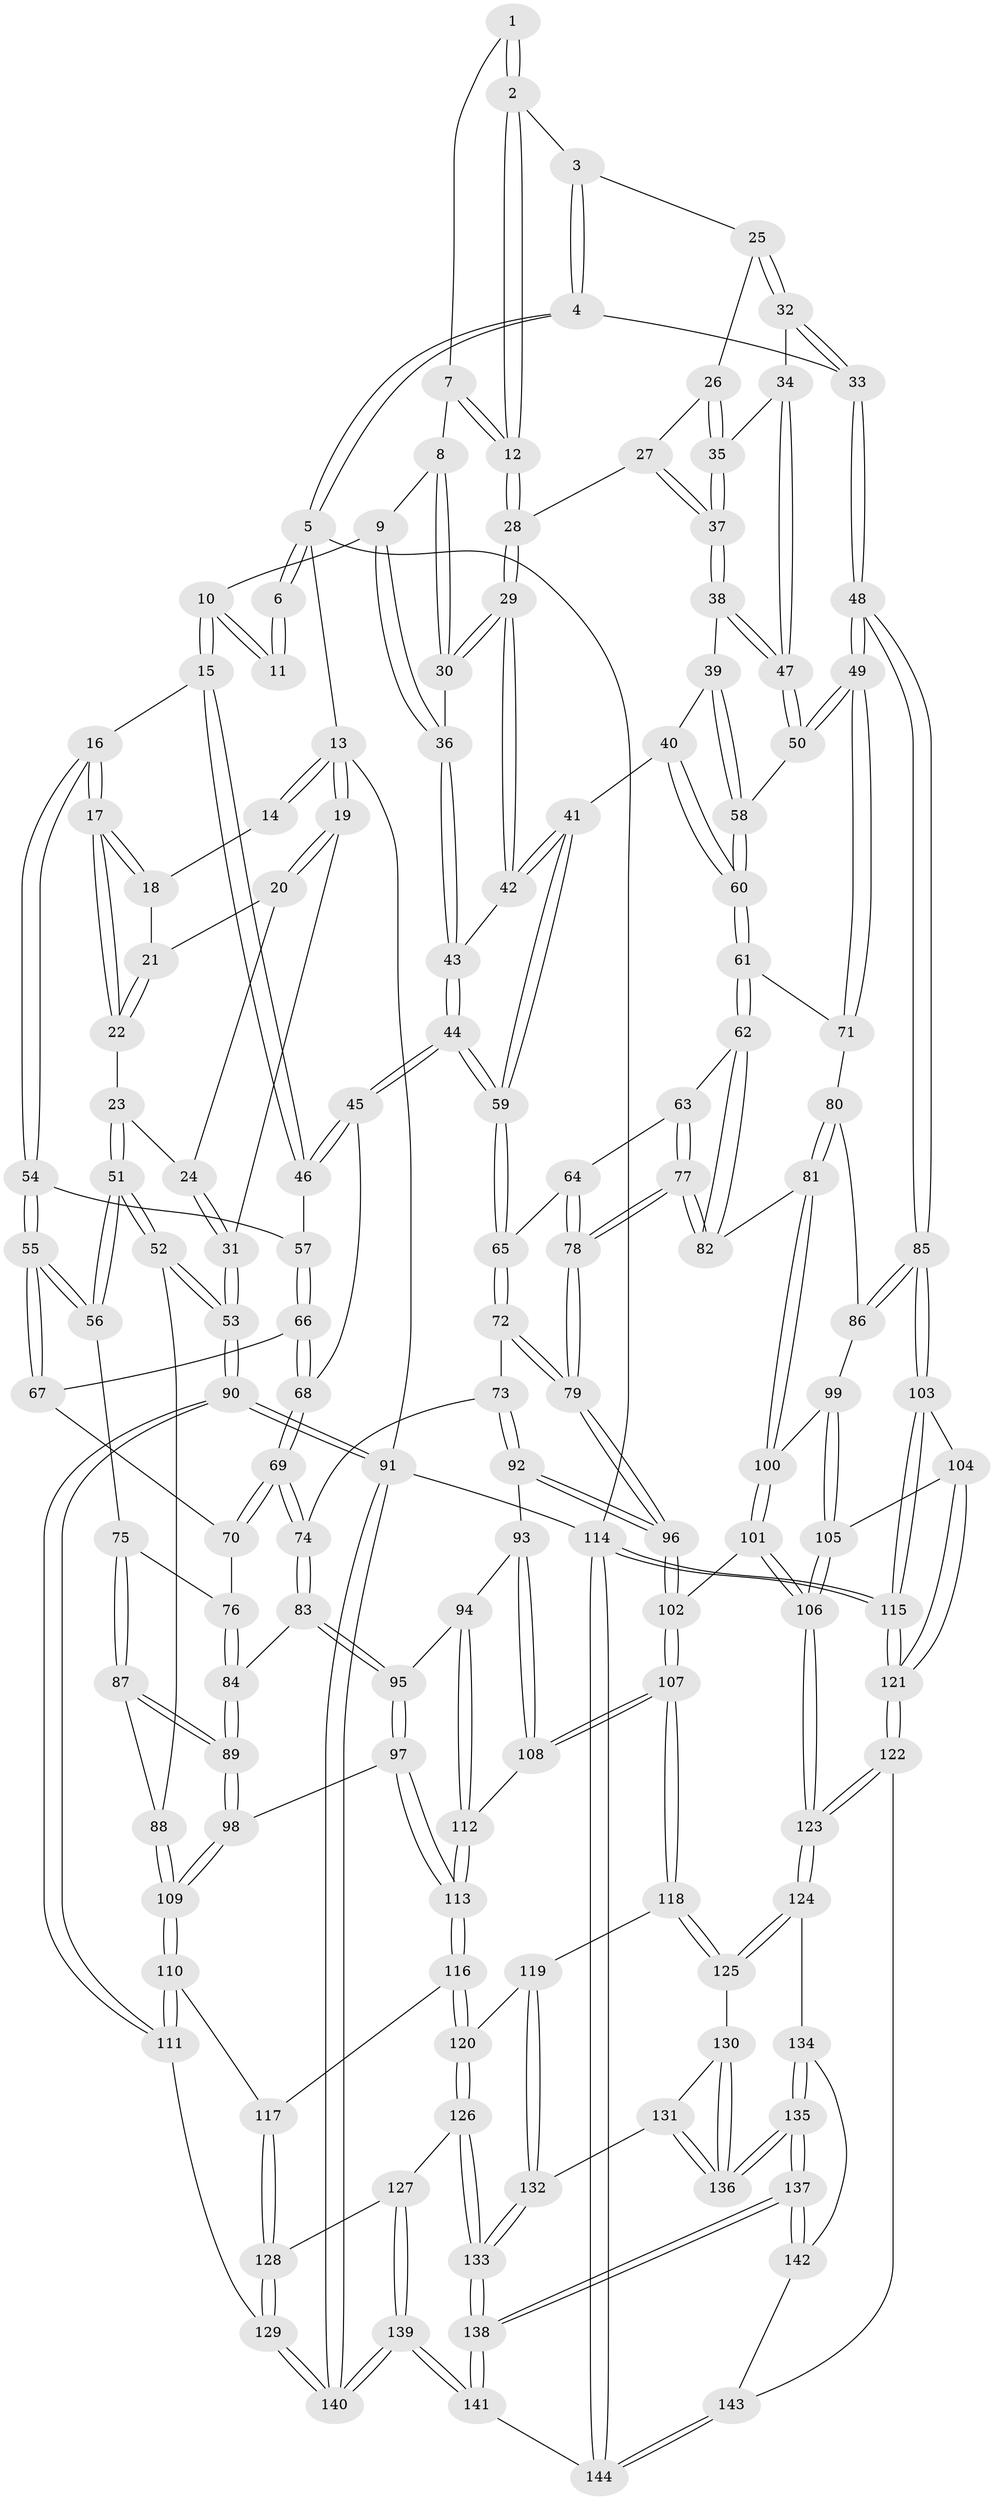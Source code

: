 // coarse degree distribution, {4: 0.3684210526315789, 7: 0.05263157894736842, 2: 0.07017543859649122, 8: 0.017543859649122806, 3: 0.07017543859649122, 5: 0.22807017543859648, 6: 0.19298245614035087}
// Generated by graph-tools (version 1.1) at 2025/21/03/04/25 18:21:03]
// undirected, 144 vertices, 357 edges
graph export_dot {
graph [start="1"]
  node [color=gray90,style=filled];
  1 [pos="+0.7383929869415469+0"];
  2 [pos="+0.8025949119340872+0.008098740957171719"];
  3 [pos="+0.8114680335080048+0.024580214674120266"];
  4 [pos="+1+0.12658378934804276"];
  5 [pos="+1+0"];
  6 [pos="+0.7365948639356054+0"];
  7 [pos="+0.6789579134870377+0"];
  8 [pos="+0.6252391648558204+0.06497109367570708"];
  9 [pos="+0.4301166570421799+0.04170804577176206"];
  10 [pos="+0.38276610383101883+0.0037542480403245466"];
  11 [pos="+0.3669745711579958+0"];
  12 [pos="+0.7062383967764265+0.10985723634285895"];
  13 [pos="+0+0"];
  14 [pos="+0.21566394345739276+0"];
  15 [pos="+0.35245578298576813+0.05759219210125181"];
  16 [pos="+0.2068070709351141+0.1338766862493927"];
  17 [pos="+0.20280573838246252+0.13182342082555576"];
  18 [pos="+0.1281624982300182+0.01607531102549473"];
  19 [pos="+0+0"];
  20 [pos="+0.04868128925484427+0.05847057030365018"];
  21 [pos="+0.08588592103509364+0.05259466265581331"];
  22 [pos="+0.10556815088281525+0.13741516752461236"];
  23 [pos="+0.08373312110801341+0.15704612327810838"];
  24 [pos="+0.05040081650898292+0.11637355194125758"];
  25 [pos="+0.8165334921033756+0.05495152610020814"];
  26 [pos="+0.7863708145768336+0.11406598683462069"];
  27 [pos="+0.731180668341681+0.1457229668935848"];
  28 [pos="+0.695698229142927+0.12556822645752297"];
  29 [pos="+0.6365826406509904+0.13152068831333688"];
  30 [pos="+0.6342342800649776+0.12696823910717828"];
  31 [pos="+0+0.18998946636432837"];
  32 [pos="+0.859495672016039+0.11241620378512479"];
  33 [pos="+1+0.32659998554628983"];
  34 [pos="+0.81173464348388+0.17355438035960383"];
  35 [pos="+0.7963356257716309+0.1631460311931556"];
  36 [pos="+0.48234563103487266+0.11244466666588451"];
  37 [pos="+0.7449246334839463+0.18850048287977791"];
  38 [pos="+0.7422017627940009+0.2053994630714619"];
  39 [pos="+0.7289978526476113+0.21511326197647504"];
  40 [pos="+0.66703411247067+0.24183046270825795"];
  41 [pos="+0.6592935128144152+0.2366860893427784"];
  42 [pos="+0.6299003668420188+0.16440251021799657"];
  43 [pos="+0.5122948640182184+0.20546156127374626"];
  44 [pos="+0.4889805781797034+0.285357730669293"];
  45 [pos="+0.4871529122860519+0.28545651921448495"];
  46 [pos="+0.3584156723752146+0.20174939176709925"];
  47 [pos="+0.8573590310891321+0.2579927535097219"];
  48 [pos="+1+0.33343474412409546"];
  49 [pos="+1+0.3258250212324569"];
  50 [pos="+0.8748021353346193+0.27349119149307205"];
  51 [pos="+0+0.32803409587921273"];
  52 [pos="+0+0.3534903168468941"];
  53 [pos="+0+0.3565643991535602"];
  54 [pos="+0.1997751949007712+0.22438087530001144"];
  55 [pos="+0.1363642496304368+0.2965081570150513"];
  56 [pos="+0.11548073090040065+0.31217962239355357"];
  57 [pos="+0.31398797781223664+0.24854377143872883"];
  58 [pos="+0.7726362967043483+0.29770039401473564"];
  59 [pos="+0.5137915809659505+0.3048286277454419"];
  60 [pos="+0.69890857189079+0.3329568027351303"];
  61 [pos="+0.6912779510051548+0.3609025803690119"];
  62 [pos="+0.6840008026469557+0.36960183921161116"];
  63 [pos="+0.5337235878361264+0.3193383562781433"];
  64 [pos="+0.529217261820517+0.3168258824849053"];
  65 [pos="+0.5155608125756345+0.3081165612261736"];
  66 [pos="+0.3143826196681936+0.2941253121514427"];
  67 [pos="+0.3039035062854168+0.31644283335147155"];
  68 [pos="+0.4271206875029185+0.3290362334699013"];
  69 [pos="+0.3826444275411037+0.40227512943873156"];
  70 [pos="+0.3035451772331287+0.34206728058673763"];
  71 [pos="+0.8066643743095666+0.39267500785915505"];
  72 [pos="+0.49690652874074226+0.44863885767421585"];
  73 [pos="+0.41834362373231954+0.45593471111676015"];
  74 [pos="+0.38392903894028174+0.4387714107931297"];
  75 [pos="+0.22219679491259145+0.39753602284120204"];
  76 [pos="+0.25210734166629223+0.3940930489400978"];
  77 [pos="+0.6248017606511974+0.4703610188447452"];
  78 [pos="+0.5900473831261823+0.4921932741565313"];
  79 [pos="+0.5671003476657277+0.5085568572457084"];
  80 [pos="+0.7851268303570801+0.4336887362013451"];
  81 [pos="+0.6674081795584746+0.4540922496376179"];
  82 [pos="+0.6667764024505866+0.45361255905229925"];
  83 [pos="+0.351738890914739+0.45849148511785115"];
  84 [pos="+0.29796929953834644+0.43519849280848244"];
  85 [pos="+1+0.37590328521192284"];
  86 [pos="+0.7984777888563797+0.49496111531712406"];
  87 [pos="+0.1989296512273751+0.5317978033853196"];
  88 [pos="+0.09802760992344596+0.49480471305095397"];
  89 [pos="+0.20046730986863145+0.5335718682171118"];
  90 [pos="+0+0.6899313463076189"];
  91 [pos="+0+1"];
  92 [pos="+0.4281207598991433+0.5339109793076854"];
  93 [pos="+0.40350237612136913+0.5559837887129697"];
  94 [pos="+0.32256411037848975+0.5439898838079203"];
  95 [pos="+0.31421235557657917+0.5395080236164531"];
  96 [pos="+0.5501870681535302+0.5875730339174118"];
  97 [pos="+0.2398680415700958+0.5714823554024591"];
  98 [pos="+0.20767824163231755+0.5444081167983384"];
  99 [pos="+0.7915997260084893+0.5018491504784505"];
  100 [pos="+0.7160258166848827+0.506606355372461"];
  101 [pos="+0.718964128284039+0.6640665757653241"];
  102 [pos="+0.5544408947978812+0.6332500264874014"];
  103 [pos="+1+0.44705494041297467"];
  104 [pos="+0.9393692696497029+0.6011782234724409"];
  105 [pos="+0.8426833489220755+0.6290537050476865"];
  106 [pos="+0.7554990605128793+0.6923453085252869"];
  107 [pos="+0.5074488847554927+0.6851346645442237"];
  108 [pos="+0.4184177507717679+0.6447828389273955"];
  109 [pos="+0.06431203902282653+0.6578006344635491"];
  110 [pos="+0.03374930755173845+0.7094658644733697"];
  111 [pos="+0.024315218333188664+0.709715455926276"];
  112 [pos="+0.39153766472505536+0.6444783683569411"];
  113 [pos="+0.25139503807467545+0.7008155454870544"];
  114 [pos="+1+1"];
  115 [pos="+1+1"];
  116 [pos="+0.24591483396164868+0.7173757542522115"];
  117 [pos="+0.061140138860654406+0.7208154257140429"];
  118 [pos="+0.5005171610315494+0.726696864305181"];
  119 [pos="+0.46854196053631264+0.7398393922040268"];
  120 [pos="+0.2522079813161704+0.7307947169718114"];
  121 [pos="+0.9469015763702124+0.8951053605017247"];
  122 [pos="+0.7670552202896895+0.8075338928347437"];
  123 [pos="+0.7668939326780374+0.8072332525824173"];
  124 [pos="+0.5539984383724919+0.8038049693622967"];
  125 [pos="+0.52304604189818+0.7790730993794077"];
  126 [pos="+0.26928929579708677+0.821036073909253"];
  127 [pos="+0.2019370708827589+0.8686868971544546"];
  128 [pos="+0.1143108397737744+0.8538059612690587"];
  129 [pos="+0.05508041715353295+0.9312725875242195"];
  130 [pos="+0.4964334522032062+0.8187672591812653"];
  131 [pos="+0.4045010033074286+0.8602265901525635"];
  132 [pos="+0.34044843686727533+0.8526691587979814"];
  133 [pos="+0.31860646806866416+0.8605383512332431"];
  134 [pos="+0.5704245111774455+0.8914616373005083"];
  135 [pos="+0.4753039737653133+0.9625130301135933"];
  136 [pos="+0.4682671433468933+0.9035386605446161"];
  137 [pos="+0.44391649715989084+1"];
  138 [pos="+0.3830521181215221+1"];
  139 [pos="+0.08217383262276938+1"];
  140 [pos="+0+1"];
  141 [pos="+0.38120507003436765+1"];
  142 [pos="+0.6272034555448943+0.9333800570572292"];
  143 [pos="+0.6760970189555019+0.9493568513738214"];
  144 [pos="+0.7115147918356569+1"];
  1 -- 2;
  1 -- 2;
  1 -- 7;
  2 -- 3;
  2 -- 12;
  2 -- 12;
  3 -- 4;
  3 -- 4;
  3 -- 25;
  4 -- 5;
  4 -- 5;
  4 -- 33;
  5 -- 6;
  5 -- 6;
  5 -- 13;
  5 -- 114;
  6 -- 11;
  6 -- 11;
  7 -- 8;
  7 -- 12;
  7 -- 12;
  8 -- 9;
  8 -- 30;
  8 -- 30;
  9 -- 10;
  9 -- 36;
  9 -- 36;
  10 -- 11;
  10 -- 11;
  10 -- 15;
  10 -- 15;
  12 -- 28;
  12 -- 28;
  13 -- 14;
  13 -- 14;
  13 -- 19;
  13 -- 19;
  13 -- 91;
  14 -- 18;
  15 -- 16;
  15 -- 46;
  15 -- 46;
  16 -- 17;
  16 -- 17;
  16 -- 54;
  16 -- 54;
  17 -- 18;
  17 -- 18;
  17 -- 22;
  17 -- 22;
  18 -- 21;
  19 -- 20;
  19 -- 20;
  19 -- 31;
  20 -- 21;
  20 -- 24;
  21 -- 22;
  21 -- 22;
  22 -- 23;
  23 -- 24;
  23 -- 51;
  23 -- 51;
  24 -- 31;
  24 -- 31;
  25 -- 26;
  25 -- 32;
  25 -- 32;
  26 -- 27;
  26 -- 35;
  26 -- 35;
  27 -- 28;
  27 -- 37;
  27 -- 37;
  28 -- 29;
  28 -- 29;
  29 -- 30;
  29 -- 30;
  29 -- 42;
  29 -- 42;
  30 -- 36;
  31 -- 53;
  31 -- 53;
  32 -- 33;
  32 -- 33;
  32 -- 34;
  33 -- 48;
  33 -- 48;
  34 -- 35;
  34 -- 47;
  34 -- 47;
  35 -- 37;
  35 -- 37;
  36 -- 43;
  36 -- 43;
  37 -- 38;
  37 -- 38;
  38 -- 39;
  38 -- 47;
  38 -- 47;
  39 -- 40;
  39 -- 58;
  39 -- 58;
  40 -- 41;
  40 -- 60;
  40 -- 60;
  41 -- 42;
  41 -- 42;
  41 -- 59;
  41 -- 59;
  42 -- 43;
  43 -- 44;
  43 -- 44;
  44 -- 45;
  44 -- 45;
  44 -- 59;
  44 -- 59;
  45 -- 46;
  45 -- 46;
  45 -- 68;
  46 -- 57;
  47 -- 50;
  47 -- 50;
  48 -- 49;
  48 -- 49;
  48 -- 85;
  48 -- 85;
  49 -- 50;
  49 -- 50;
  49 -- 71;
  49 -- 71;
  50 -- 58;
  51 -- 52;
  51 -- 52;
  51 -- 56;
  51 -- 56;
  52 -- 53;
  52 -- 53;
  52 -- 88;
  53 -- 90;
  53 -- 90;
  54 -- 55;
  54 -- 55;
  54 -- 57;
  55 -- 56;
  55 -- 56;
  55 -- 67;
  55 -- 67;
  56 -- 75;
  57 -- 66;
  57 -- 66;
  58 -- 60;
  58 -- 60;
  59 -- 65;
  59 -- 65;
  60 -- 61;
  60 -- 61;
  61 -- 62;
  61 -- 62;
  61 -- 71;
  62 -- 63;
  62 -- 82;
  62 -- 82;
  63 -- 64;
  63 -- 77;
  63 -- 77;
  64 -- 65;
  64 -- 78;
  64 -- 78;
  65 -- 72;
  65 -- 72;
  66 -- 67;
  66 -- 68;
  66 -- 68;
  67 -- 70;
  68 -- 69;
  68 -- 69;
  69 -- 70;
  69 -- 70;
  69 -- 74;
  69 -- 74;
  70 -- 76;
  71 -- 80;
  72 -- 73;
  72 -- 79;
  72 -- 79;
  73 -- 74;
  73 -- 92;
  73 -- 92;
  74 -- 83;
  74 -- 83;
  75 -- 76;
  75 -- 87;
  75 -- 87;
  76 -- 84;
  76 -- 84;
  77 -- 78;
  77 -- 78;
  77 -- 82;
  77 -- 82;
  78 -- 79;
  78 -- 79;
  79 -- 96;
  79 -- 96;
  80 -- 81;
  80 -- 81;
  80 -- 86;
  81 -- 82;
  81 -- 100;
  81 -- 100;
  83 -- 84;
  83 -- 95;
  83 -- 95;
  84 -- 89;
  84 -- 89;
  85 -- 86;
  85 -- 86;
  85 -- 103;
  85 -- 103;
  86 -- 99;
  87 -- 88;
  87 -- 89;
  87 -- 89;
  88 -- 109;
  88 -- 109;
  89 -- 98;
  89 -- 98;
  90 -- 91;
  90 -- 91;
  90 -- 111;
  90 -- 111;
  91 -- 140;
  91 -- 140;
  91 -- 114;
  92 -- 93;
  92 -- 96;
  92 -- 96;
  93 -- 94;
  93 -- 108;
  93 -- 108;
  94 -- 95;
  94 -- 112;
  94 -- 112;
  95 -- 97;
  95 -- 97;
  96 -- 102;
  96 -- 102;
  97 -- 98;
  97 -- 113;
  97 -- 113;
  98 -- 109;
  98 -- 109;
  99 -- 100;
  99 -- 105;
  99 -- 105;
  100 -- 101;
  100 -- 101;
  101 -- 102;
  101 -- 106;
  101 -- 106;
  102 -- 107;
  102 -- 107;
  103 -- 104;
  103 -- 115;
  103 -- 115;
  104 -- 105;
  104 -- 121;
  104 -- 121;
  105 -- 106;
  105 -- 106;
  106 -- 123;
  106 -- 123;
  107 -- 108;
  107 -- 108;
  107 -- 118;
  107 -- 118;
  108 -- 112;
  109 -- 110;
  109 -- 110;
  110 -- 111;
  110 -- 111;
  110 -- 117;
  111 -- 129;
  112 -- 113;
  112 -- 113;
  113 -- 116;
  113 -- 116;
  114 -- 115;
  114 -- 115;
  114 -- 144;
  114 -- 144;
  115 -- 121;
  115 -- 121;
  116 -- 117;
  116 -- 120;
  116 -- 120;
  117 -- 128;
  117 -- 128;
  118 -- 119;
  118 -- 125;
  118 -- 125;
  119 -- 120;
  119 -- 132;
  119 -- 132;
  120 -- 126;
  120 -- 126;
  121 -- 122;
  121 -- 122;
  122 -- 123;
  122 -- 123;
  122 -- 143;
  123 -- 124;
  123 -- 124;
  124 -- 125;
  124 -- 125;
  124 -- 134;
  125 -- 130;
  126 -- 127;
  126 -- 133;
  126 -- 133;
  127 -- 128;
  127 -- 139;
  127 -- 139;
  128 -- 129;
  128 -- 129;
  129 -- 140;
  129 -- 140;
  130 -- 131;
  130 -- 136;
  130 -- 136;
  131 -- 132;
  131 -- 136;
  131 -- 136;
  132 -- 133;
  132 -- 133;
  133 -- 138;
  133 -- 138;
  134 -- 135;
  134 -- 135;
  134 -- 142;
  135 -- 136;
  135 -- 136;
  135 -- 137;
  135 -- 137;
  137 -- 138;
  137 -- 138;
  137 -- 142;
  137 -- 142;
  138 -- 141;
  138 -- 141;
  139 -- 140;
  139 -- 140;
  139 -- 141;
  139 -- 141;
  141 -- 144;
  142 -- 143;
  143 -- 144;
  143 -- 144;
}
